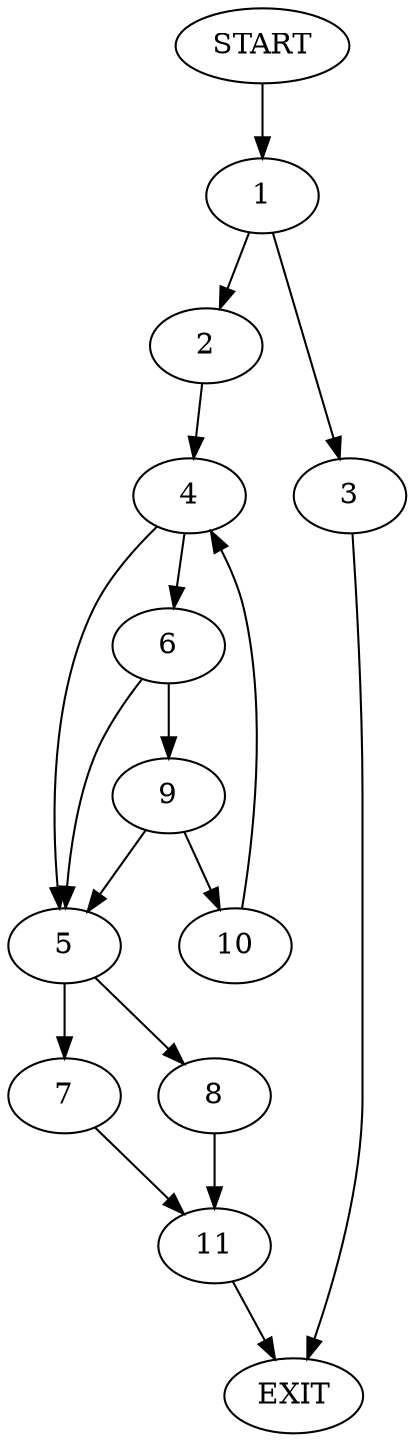 digraph {
0 [label="START"]
12 [label="EXIT"]
0 -> 1
1 -> 2
1 -> 3
2 -> 4
3 -> 12
4 -> 5
4 -> 6
5 -> 7
5 -> 8
6 -> 5
6 -> 9
9 -> 5
9 -> 10
10 -> 4
8 -> 11
7 -> 11
11 -> 12
}
